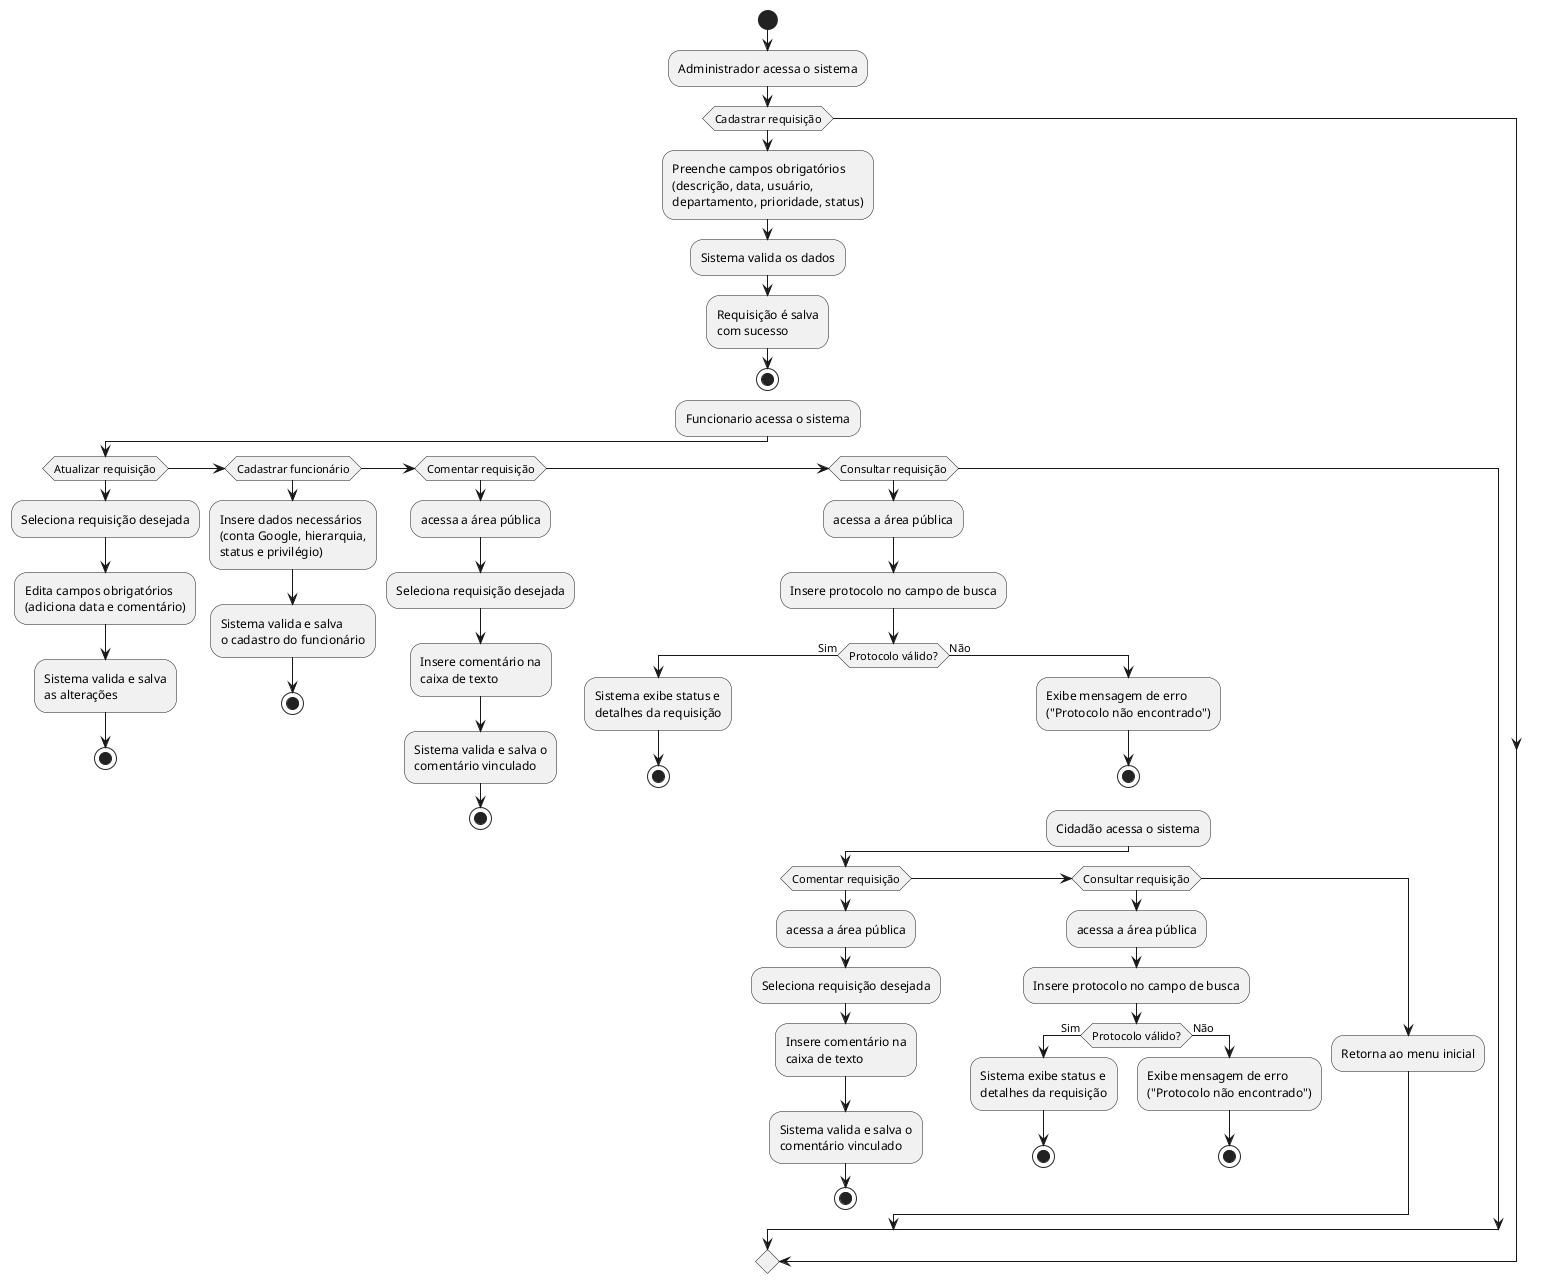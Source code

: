 @startuml
start
:Administrador acessa o sistema;
if (Cadastrar requisição)
    :Preenche campos obrigatórios\n(descrição, data, usuário,\ndepartamento, prioridade, status);
    :Sistema valida os dados;
    :Requisição é salva\ncom sucesso;
    stop
:Funcionario acessa o sistema;
if (Atualizar requisição)
    :Seleciona requisição desejada;
    :Edita campos obrigatórios\n(adiciona data e comentário);
    :Sistema valida e salva\nas alterações;
    stop
else if (Cadastrar funcionário)
    :Insere dados necessários\n(conta Google, hierarquia,\nstatus e privilégio);
    :Sistema valida e salva\no cadastro do funcionário;
    stop
else if (Comentar requisição)
    :acessa a área pública;
    :Seleciona requisição desejada;
    :Insere comentário na\ncaixa de texto;
    :Sistema valida e salva o\ncomentário vinculado;
    stop
else if (Consultar requisição)
    :acessa a área pública;
    :Insere protocolo no campo de busca;
    if (Protocolo válido?) then (Sim)
        :Sistema exibe status e\ndetalhes da requisição;
        stop
    else (Não)
        :Exibe mensagem de erro\n("Protocolo não encontrado");
        stop
:Cidadão acessa o sistema;
if (Comentar requisição)
    :acessa a área pública;
    :Seleciona requisição desejada;
    :Insere comentário na\ncaixa de texto;
    :Sistema valida e salva o\ncomentário vinculado;
    stop
else if (Consultar requisição)
    :acessa a área pública;
    :Insere protocolo no campo de busca;
    if (Protocolo válido?) then (Sim)
        :Sistema exibe status e\ndetalhes da requisição;
        stop
    else (Não)
        :Exibe mensagem de erro\n("Protocolo não encontrado");
        stop
    endif
else
    :Retorna ao menu inicial;
endif
@enduml
